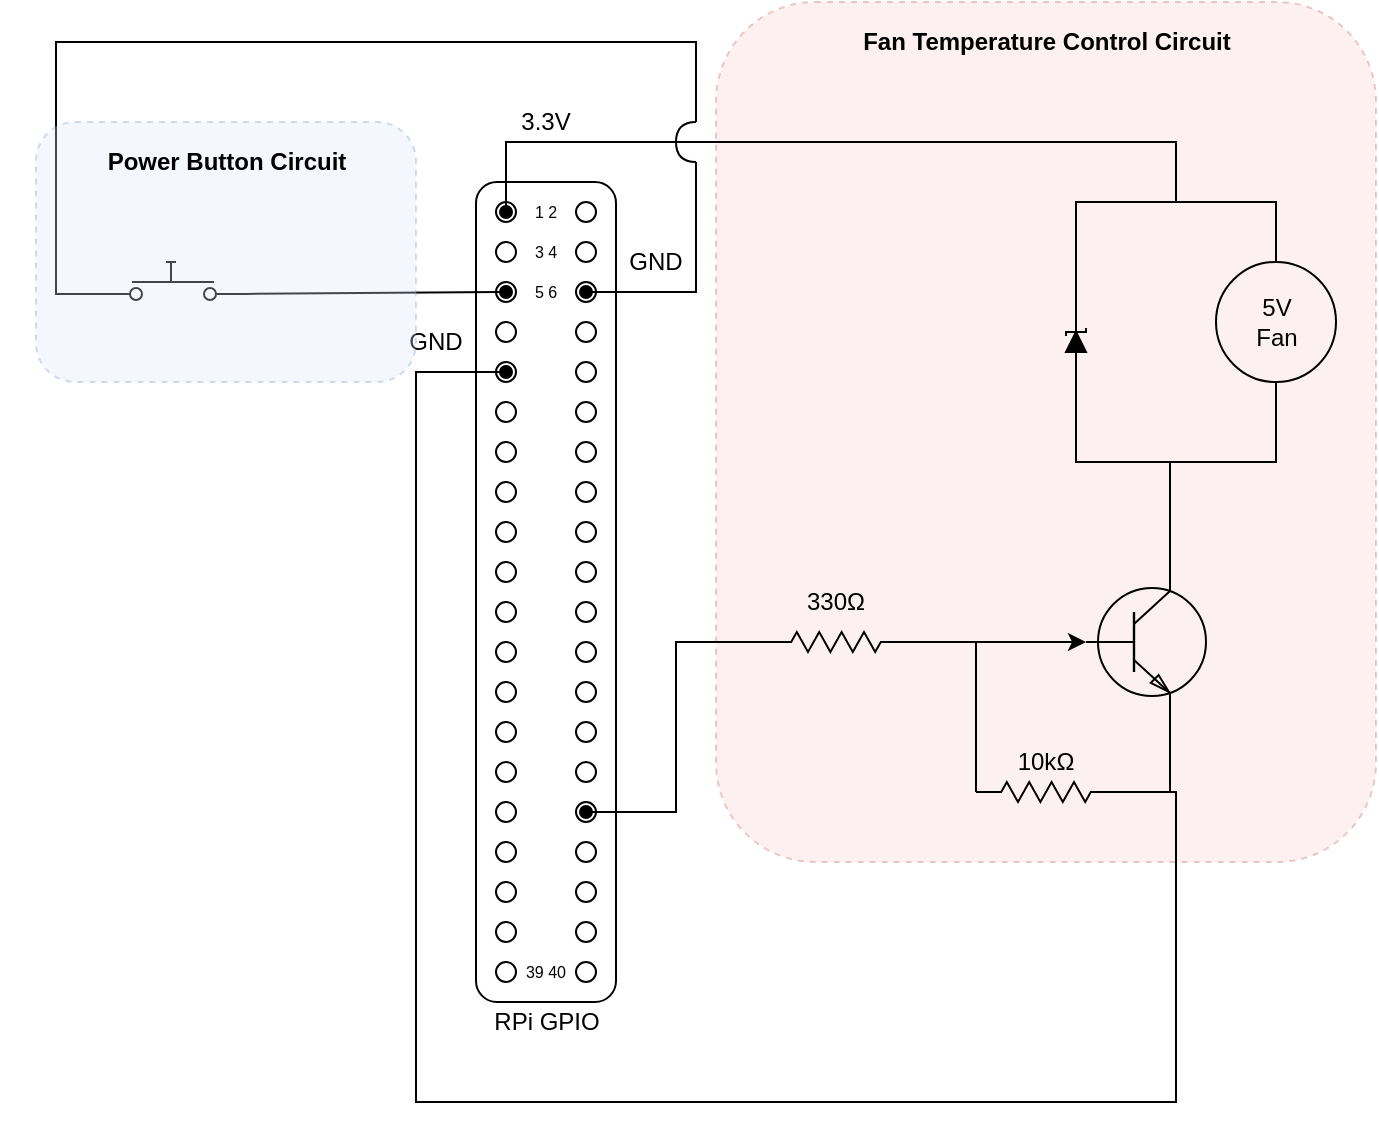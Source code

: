 <mxfile version="12.9.8" type="github">
  <diagram id="FhUG5yOLKPiZGJxMvntu" name="Page-1">
    <mxGraphModel dx="1646" dy="547" grid="1" gridSize="10" guides="1" tooltips="1" connect="1" arrows="1" fold="1" page="1" pageScale="1" pageWidth="850" pageHeight="1100" math="0" shadow="0">
      <root>
        <mxCell id="0" />
        <mxCell id="1" parent="0" />
        <mxCell id="c69NIbmtJzfZCHrmtaf6-67" value="" style="rounded=1;whiteSpace=wrap;html=1;dashed=1;opacity=30;fillColor=#f8cecc;strokeColor=#b85450;" vertex="1" parent="1">
          <mxGeometry x="340" y="20" width="330" height="430" as="geometry" />
        </mxCell>
        <mxCell id="1qNiVQ7OKmHI7tW8qwsi-7" style="edgeStyle=none;rounded=0;orthogonalLoop=1;jettySize=auto;html=1;exitX=0.5;exitY=0;exitDx=0;exitDy=0;entryX=1;entryY=0.5;entryDx=0;entryDy=0;entryPerimeter=0;endArrow=none;endFill=0;" parent="1" source="1qNiVQ7OKmHI7tW8qwsi-1" target="1qNiVQ7OKmHI7tW8qwsi-6" edge="1">
          <mxGeometry relative="1" as="geometry">
            <mxPoint x="620" y="120" as="targetPoint" />
            <Array as="points">
              <mxPoint x="620" y="120" />
              <mxPoint x="520" y="120" />
            </Array>
          </mxGeometry>
        </mxCell>
        <mxCell id="1qNiVQ7OKmHI7tW8qwsi-8" style="edgeStyle=none;rounded=0;orthogonalLoop=1;jettySize=auto;html=1;exitX=0.5;exitY=1;exitDx=0;exitDy=0;endArrow=none;endFill=0;entryX=0;entryY=0.5;entryDx=0;entryDy=0;entryPerimeter=0;" parent="1" source="1qNiVQ7OKmHI7tW8qwsi-1" target="1qNiVQ7OKmHI7tW8qwsi-6" edge="1">
          <mxGeometry relative="1" as="geometry">
            <mxPoint x="620" y="250" as="targetPoint" />
            <Array as="points">
              <mxPoint x="620" y="250" />
              <mxPoint x="520" y="250" />
            </Array>
          </mxGeometry>
        </mxCell>
        <mxCell id="1qNiVQ7OKmHI7tW8qwsi-1" value="&lt;div style=&quot;font-size: 12px&quot;&gt;&lt;font style=&quot;font-size: 12px&quot;&gt;5V&lt;/font&gt;&lt;/div&gt;&lt;div style=&quot;font-size: 12px&quot;&gt;&lt;font style=&quot;font-size: 12px&quot;&gt;Fan&lt;/font&gt;&lt;br&gt;&lt;/div&gt;" style="verticalLabelPosition=middle;shadow=0;dashed=0;align=center;html=1;verticalAlign=middle;strokeWidth=1;shape=ellipse;aspect=fixed;fontSize=35;fillColor=none;" parent="1" vertex="1">
          <mxGeometry x="590" y="150" width="60" height="60" as="geometry" />
        </mxCell>
        <mxCell id="1qNiVQ7OKmHI7tW8qwsi-9" style="edgeStyle=none;rounded=0;orthogonalLoop=1;jettySize=auto;html=1;exitX=0.7;exitY=0;exitDx=0;exitDy=0;exitPerimeter=0;endArrow=none;endFill=0;" parent="1" source="1qNiVQ7OKmHI7tW8qwsi-2" edge="1">
          <mxGeometry relative="1" as="geometry">
            <mxPoint x="567" y="250" as="targetPoint" />
          </mxGeometry>
        </mxCell>
        <mxCell id="1qNiVQ7OKmHI7tW8qwsi-12" style="edgeStyle=none;rounded=0;orthogonalLoop=1;jettySize=auto;html=1;exitX=0.7;exitY=1;exitDx=0;exitDy=0;exitPerimeter=0;endArrow=none;endFill=0;entryX=1;entryY=0.5;entryDx=0;entryDy=0;entryPerimeter=0;" parent="1" source="1qNiVQ7OKmHI7tW8qwsi-2" target="1qNiVQ7OKmHI7tW8qwsi-10" edge="1">
          <mxGeometry relative="1" as="geometry">
            <mxPoint x="567" y="480" as="targetPoint" />
            <Array as="points">
              <mxPoint x="567" y="415" />
            </Array>
          </mxGeometry>
        </mxCell>
        <mxCell id="1qNiVQ7OKmHI7tW8qwsi-2" value="" style="verticalLabelPosition=bottom;shadow=0;dashed=0;align=center;html=1;verticalAlign=top;shape=mxgraph.electrical.transistors.npn_transistor_1;fillColor=none;" parent="1" vertex="1">
          <mxGeometry x="525" y="290" width="60" height="100" as="geometry" />
        </mxCell>
        <mxCell id="1qNiVQ7OKmHI7tW8qwsi-4" style="edgeStyle=orthogonalEdgeStyle;rounded=0;orthogonalLoop=1;jettySize=auto;html=1;entryX=0;entryY=0.5;entryDx=0;entryDy=0;entryPerimeter=0;" parent="1" source="1qNiVQ7OKmHI7tW8qwsi-3" target="1qNiVQ7OKmHI7tW8qwsi-2" edge="1">
          <mxGeometry relative="1" as="geometry" />
        </mxCell>
        <mxCell id="1qNiVQ7OKmHI7tW8qwsi-3" value="" style="pointerEvents=1;verticalLabelPosition=bottom;shadow=0;dashed=0;align=center;html=1;verticalAlign=top;shape=mxgraph.electrical.resistors.resistor_2;" parent="1" vertex="1">
          <mxGeometry x="365" y="335" width="70" height="10" as="geometry" />
        </mxCell>
        <mxCell id="1qNiVQ7OKmHI7tW8qwsi-5" value="330&lt;font size=&quot;1&quot;&gt;&lt;span style=&quot;font-weight: normal&quot;&gt;&lt;font style=&quot;font-size: 12px&quot;&gt;Ω&lt;/font&gt;&lt;/span&gt;&lt;/font&gt;" style="text;html=1;strokeColor=none;fillColor=none;align=center;verticalAlign=middle;whiteSpace=wrap;rounded=0;" parent="1" vertex="1">
          <mxGeometry x="380" y="310" width="40" height="20" as="geometry" />
        </mxCell>
        <mxCell id="1qNiVQ7OKmHI7tW8qwsi-6" value="" style="pointerEvents=1;fillColor=#000000;verticalLabelPosition=bottom;shadow=0;dashed=0;align=center;html=1;verticalAlign=top;shape=mxgraph.electrical.diodes.zener_diode_1;rotation=-90;" parent="1" vertex="1">
          <mxGeometry x="510" y="185" width="20" height="10" as="geometry" />
        </mxCell>
        <mxCell id="1qNiVQ7OKmHI7tW8qwsi-11" style="edgeStyle=none;rounded=0;orthogonalLoop=1;jettySize=auto;html=1;endArrow=none;endFill=0;exitX=0;exitY=0.5;exitDx=0;exitDy=0;exitPerimeter=0;" parent="1" source="1qNiVQ7OKmHI7tW8qwsi-10" edge="1">
          <mxGeometry relative="1" as="geometry">
            <mxPoint x="470" y="340" as="targetPoint" />
            <mxPoint x="440" y="415" as="sourcePoint" />
          </mxGeometry>
        </mxCell>
        <mxCell id="1qNiVQ7OKmHI7tW8qwsi-10" value="" style="pointerEvents=1;verticalLabelPosition=bottom;shadow=0;dashed=0;align=center;html=1;verticalAlign=top;shape=mxgraph.electrical.resistors.resistor_2;" parent="1" vertex="1">
          <mxGeometry x="470" y="410" width="70" height="10" as="geometry" />
        </mxCell>
        <mxCell id="c69NIbmtJzfZCHrmtaf6-1" value="" style="rounded=1;whiteSpace=wrap;html=1;" vertex="1" parent="1">
          <mxGeometry x="220" y="110" width="70" height="410" as="geometry" />
        </mxCell>
        <mxCell id="c69NIbmtJzfZCHrmtaf6-2" value="" style="ellipse;whiteSpace=wrap;html=1;aspect=fixed;" vertex="1" parent="1">
          <mxGeometry x="230" y="120" width="10" height="10" as="geometry" />
        </mxCell>
        <mxCell id="c69NIbmtJzfZCHrmtaf6-3" value="" style="ellipse;whiteSpace=wrap;html=1;aspect=fixed;" vertex="1" parent="1">
          <mxGeometry x="270" y="120" width="10" height="10" as="geometry" />
        </mxCell>
        <mxCell id="c69NIbmtJzfZCHrmtaf6-4" value="" style="ellipse;whiteSpace=wrap;html=1;aspect=fixed;" vertex="1" parent="1">
          <mxGeometry x="230" y="140" width="10" height="10" as="geometry" />
        </mxCell>
        <mxCell id="c69NIbmtJzfZCHrmtaf6-5" value="" style="ellipse;whiteSpace=wrap;html=1;aspect=fixed;" vertex="1" parent="1">
          <mxGeometry x="270" y="140" width="10" height="10" as="geometry" />
        </mxCell>
        <mxCell id="c69NIbmtJzfZCHrmtaf6-6" value="" style="ellipse;whiteSpace=wrap;html=1;aspect=fixed;" vertex="1" parent="1">
          <mxGeometry x="230" y="160" width="10" height="10" as="geometry" />
        </mxCell>
        <mxCell id="c69NIbmtJzfZCHrmtaf6-7" value="" style="ellipse;whiteSpace=wrap;html=1;aspect=fixed;" vertex="1" parent="1">
          <mxGeometry x="270" y="160" width="10" height="10" as="geometry" />
        </mxCell>
        <mxCell id="c69NIbmtJzfZCHrmtaf6-8" value="" style="ellipse;whiteSpace=wrap;html=1;aspect=fixed;" vertex="1" parent="1">
          <mxGeometry x="230" y="180" width="10" height="10" as="geometry" />
        </mxCell>
        <mxCell id="c69NIbmtJzfZCHrmtaf6-9" value="" style="ellipse;whiteSpace=wrap;html=1;aspect=fixed;" vertex="1" parent="1">
          <mxGeometry x="270" y="180" width="10" height="10" as="geometry" />
        </mxCell>
        <mxCell id="c69NIbmtJzfZCHrmtaf6-10" value="" style="ellipse;whiteSpace=wrap;html=1;aspect=fixed;" vertex="1" parent="1">
          <mxGeometry x="230" y="200" width="10" height="10" as="geometry" />
        </mxCell>
        <mxCell id="c69NIbmtJzfZCHrmtaf6-11" value="" style="ellipse;whiteSpace=wrap;html=1;aspect=fixed;" vertex="1" parent="1">
          <mxGeometry x="270" y="200" width="10" height="10" as="geometry" />
        </mxCell>
        <mxCell id="c69NIbmtJzfZCHrmtaf6-12" value="" style="ellipse;whiteSpace=wrap;html=1;aspect=fixed;" vertex="1" parent="1">
          <mxGeometry x="230" y="220" width="10" height="10" as="geometry" />
        </mxCell>
        <mxCell id="c69NIbmtJzfZCHrmtaf6-13" value="" style="ellipse;whiteSpace=wrap;html=1;aspect=fixed;" vertex="1" parent="1">
          <mxGeometry x="270" y="220" width="10" height="10" as="geometry" />
        </mxCell>
        <mxCell id="c69NIbmtJzfZCHrmtaf6-14" value="" style="ellipse;whiteSpace=wrap;html=1;aspect=fixed;" vertex="1" parent="1">
          <mxGeometry x="230" y="240" width="10" height="10" as="geometry" />
        </mxCell>
        <mxCell id="c69NIbmtJzfZCHrmtaf6-15" value="" style="ellipse;whiteSpace=wrap;html=1;aspect=fixed;" vertex="1" parent="1">
          <mxGeometry x="270" y="240" width="10" height="10" as="geometry" />
        </mxCell>
        <mxCell id="c69NIbmtJzfZCHrmtaf6-16" value="" style="ellipse;whiteSpace=wrap;html=1;aspect=fixed;" vertex="1" parent="1">
          <mxGeometry x="230" y="260" width="10" height="10" as="geometry" />
        </mxCell>
        <mxCell id="c69NIbmtJzfZCHrmtaf6-17" value="" style="ellipse;whiteSpace=wrap;html=1;aspect=fixed;" vertex="1" parent="1">
          <mxGeometry x="270" y="260" width="10" height="10" as="geometry" />
        </mxCell>
        <mxCell id="c69NIbmtJzfZCHrmtaf6-18" value="" style="ellipse;whiteSpace=wrap;html=1;aspect=fixed;" vertex="1" parent="1">
          <mxGeometry x="230" y="280" width="10" height="10" as="geometry" />
        </mxCell>
        <mxCell id="c69NIbmtJzfZCHrmtaf6-19" value="" style="ellipse;whiteSpace=wrap;html=1;aspect=fixed;" vertex="1" parent="1">
          <mxGeometry x="270" y="280" width="10" height="10" as="geometry" />
        </mxCell>
        <mxCell id="c69NIbmtJzfZCHrmtaf6-20" value="" style="ellipse;whiteSpace=wrap;html=1;aspect=fixed;" vertex="1" parent="1">
          <mxGeometry x="230" y="300" width="10" height="10" as="geometry" />
        </mxCell>
        <mxCell id="c69NIbmtJzfZCHrmtaf6-21" value="" style="ellipse;whiteSpace=wrap;html=1;aspect=fixed;" vertex="1" parent="1">
          <mxGeometry x="270" y="300" width="10" height="10" as="geometry" />
        </mxCell>
        <mxCell id="c69NIbmtJzfZCHrmtaf6-22" value="" style="ellipse;whiteSpace=wrap;html=1;aspect=fixed;" vertex="1" parent="1">
          <mxGeometry x="230" y="320" width="10" height="10" as="geometry" />
        </mxCell>
        <mxCell id="c69NIbmtJzfZCHrmtaf6-23" value="" style="ellipse;whiteSpace=wrap;html=1;aspect=fixed;" vertex="1" parent="1">
          <mxGeometry x="270" y="320" width="10" height="10" as="geometry" />
        </mxCell>
        <mxCell id="c69NIbmtJzfZCHrmtaf6-24" value="" style="ellipse;whiteSpace=wrap;html=1;aspect=fixed;" vertex="1" parent="1">
          <mxGeometry x="230" y="340" width="10" height="10" as="geometry" />
        </mxCell>
        <mxCell id="c69NIbmtJzfZCHrmtaf6-25" value="" style="ellipse;whiteSpace=wrap;html=1;aspect=fixed;" vertex="1" parent="1">
          <mxGeometry x="270" y="340" width="10" height="10" as="geometry" />
        </mxCell>
        <mxCell id="c69NIbmtJzfZCHrmtaf6-26" value="" style="ellipse;whiteSpace=wrap;html=1;aspect=fixed;" vertex="1" parent="1">
          <mxGeometry x="230" y="360" width="10" height="10" as="geometry" />
        </mxCell>
        <mxCell id="c69NIbmtJzfZCHrmtaf6-27" value="" style="ellipse;whiteSpace=wrap;html=1;aspect=fixed;" vertex="1" parent="1">
          <mxGeometry x="270" y="360" width="10" height="10" as="geometry" />
        </mxCell>
        <mxCell id="c69NIbmtJzfZCHrmtaf6-28" value="" style="ellipse;whiteSpace=wrap;html=1;aspect=fixed;" vertex="1" parent="1">
          <mxGeometry x="230" y="380" width="10" height="10" as="geometry" />
        </mxCell>
        <mxCell id="c69NIbmtJzfZCHrmtaf6-29" value="" style="ellipse;whiteSpace=wrap;html=1;aspect=fixed;" vertex="1" parent="1">
          <mxGeometry x="270" y="380" width="10" height="10" as="geometry" />
        </mxCell>
        <mxCell id="c69NIbmtJzfZCHrmtaf6-30" value="" style="ellipse;whiteSpace=wrap;html=1;aspect=fixed;" vertex="1" parent="1">
          <mxGeometry x="230" y="400" width="10" height="10" as="geometry" />
        </mxCell>
        <mxCell id="c69NIbmtJzfZCHrmtaf6-31" value="" style="ellipse;whiteSpace=wrap;html=1;aspect=fixed;" vertex="1" parent="1">
          <mxGeometry x="270" y="400" width="10" height="10" as="geometry" />
        </mxCell>
        <mxCell id="c69NIbmtJzfZCHrmtaf6-32" value="" style="ellipse;whiteSpace=wrap;html=1;aspect=fixed;" vertex="1" parent="1">
          <mxGeometry x="230" y="420" width="10" height="10" as="geometry" />
        </mxCell>
        <mxCell id="c69NIbmtJzfZCHrmtaf6-33" value="" style="ellipse;whiteSpace=wrap;html=1;aspect=fixed;" vertex="1" parent="1">
          <mxGeometry x="270" y="420" width="10" height="10" as="geometry" />
        </mxCell>
        <mxCell id="c69NIbmtJzfZCHrmtaf6-34" value="" style="ellipse;whiteSpace=wrap;html=1;aspect=fixed;" vertex="1" parent="1">
          <mxGeometry x="230" y="440" width="10" height="10" as="geometry" />
        </mxCell>
        <mxCell id="c69NIbmtJzfZCHrmtaf6-35" value="" style="ellipse;whiteSpace=wrap;html=1;aspect=fixed;" vertex="1" parent="1">
          <mxGeometry x="270" y="440" width="10" height="10" as="geometry" />
        </mxCell>
        <mxCell id="c69NIbmtJzfZCHrmtaf6-36" value="" style="ellipse;whiteSpace=wrap;html=1;aspect=fixed;" vertex="1" parent="1">
          <mxGeometry x="230" y="460" width="10" height="10" as="geometry" />
        </mxCell>
        <mxCell id="c69NIbmtJzfZCHrmtaf6-37" value="" style="ellipse;whiteSpace=wrap;html=1;aspect=fixed;" vertex="1" parent="1">
          <mxGeometry x="270" y="460" width="10" height="10" as="geometry" />
        </mxCell>
        <mxCell id="c69NIbmtJzfZCHrmtaf6-38" value="" style="ellipse;whiteSpace=wrap;html=1;aspect=fixed;" vertex="1" parent="1">
          <mxGeometry x="230" y="480" width="10" height="10" as="geometry" />
        </mxCell>
        <mxCell id="c69NIbmtJzfZCHrmtaf6-39" value="" style="ellipse;whiteSpace=wrap;html=1;aspect=fixed;" vertex="1" parent="1">
          <mxGeometry x="270" y="480" width="10" height="10" as="geometry" />
        </mxCell>
        <mxCell id="c69NIbmtJzfZCHrmtaf6-40" value="" style="ellipse;whiteSpace=wrap;html=1;aspect=fixed;" vertex="1" parent="1">
          <mxGeometry x="230" y="500" width="10" height="10" as="geometry" />
        </mxCell>
        <mxCell id="c69NIbmtJzfZCHrmtaf6-41" value="" style="ellipse;whiteSpace=wrap;html=1;aspect=fixed;" vertex="1" parent="1">
          <mxGeometry x="270" y="500" width="10" height="10" as="geometry" />
        </mxCell>
        <mxCell id="c69NIbmtJzfZCHrmtaf6-47" style="edgeStyle=none;rounded=0;orthogonalLoop=1;jettySize=auto;html=1;exitX=1;exitY=0.5;exitDx=0;exitDy=0;entryX=1;entryY=0.5;entryDx=0;entryDy=0;endArrow=none;endFill=0;" edge="1" parent="1" target="c69NIbmtJzfZCHrmtaf6-3">
          <mxGeometry relative="1" as="geometry">
            <mxPoint x="280" y="125" as="sourcePoint" />
          </mxGeometry>
        </mxCell>
        <mxCell id="c69NIbmtJzfZCHrmtaf6-42" value="&lt;div style=&quot;font-size: 8px&quot; align=&quot;center&quot;&gt;&lt;font style=&quot;font-size: 8px&quot;&gt;1 2&lt;/font&gt;&lt;/div&gt;" style="text;html=1;strokeColor=none;fillColor=none;align=center;verticalAlign=middle;whiteSpace=wrap;rounded=0;" vertex="1" parent="1">
          <mxGeometry x="235" y="115" width="40" height="20" as="geometry" />
        </mxCell>
        <mxCell id="c69NIbmtJzfZCHrmtaf6-43" value="&lt;div style=&quot;font-size: 8px&quot; align=&quot;center&quot;&gt;&lt;font style=&quot;font-size: 8px&quot;&gt;3 4&lt;br&gt;&lt;/font&gt;&lt;/div&gt;" style="text;html=1;strokeColor=none;fillColor=none;align=center;verticalAlign=middle;whiteSpace=wrap;rounded=0;" vertex="1" parent="1">
          <mxGeometry x="235" y="135" width="40" height="20" as="geometry" />
        </mxCell>
        <mxCell id="c69NIbmtJzfZCHrmtaf6-44" value="&lt;div style=&quot;font-size: 8px&quot; align=&quot;center&quot;&gt;&lt;font style=&quot;font-size: 8px&quot;&gt;39 40&lt;br&gt;&lt;/font&gt;&lt;/div&gt;" style="text;html=1;strokeColor=none;fillColor=none;align=center;verticalAlign=middle;whiteSpace=wrap;rounded=0;" vertex="1" parent="1">
          <mxGeometry x="235" y="495" width="40" height="20" as="geometry" />
        </mxCell>
        <mxCell id="c69NIbmtJzfZCHrmtaf6-48" style="edgeStyle=none;rounded=0;orthogonalLoop=1;jettySize=auto;html=1;exitX=1;exitY=0.5;exitDx=0;exitDy=0;exitPerimeter=0;entryX=0;entryY=0.5;entryDx=0;entryDy=0;endArrow=oval;endFill=1;strokeWidth=1;startSize=8;" edge="1" parent="1" source="1qNiVQ7OKmHI7tW8qwsi-6" target="c69NIbmtJzfZCHrmtaf6-42">
          <mxGeometry relative="1" as="geometry">
            <Array as="points">
              <mxPoint x="520" y="120" />
              <mxPoint x="570" y="120" />
              <mxPoint x="570" y="90" />
              <mxPoint x="235" y="90" />
            </Array>
          </mxGeometry>
        </mxCell>
        <mxCell id="c69NIbmtJzfZCHrmtaf6-49" style="edgeStyle=none;rounded=0;orthogonalLoop=1;jettySize=auto;html=1;exitX=1;exitY=0.5;exitDx=0;exitDy=0;exitPerimeter=0;startSize=8;endArrow=oval;endFill=1;strokeWidth=1;" edge="1" parent="1" source="1qNiVQ7OKmHI7tW8qwsi-10">
          <mxGeometry relative="1" as="geometry">
            <mxPoint x="235" y="205" as="targetPoint" />
            <Array as="points">
              <mxPoint x="570" y="415" />
              <mxPoint x="570" y="570" />
              <mxPoint x="190" y="570" />
              <mxPoint x="190" y="205" />
            </Array>
          </mxGeometry>
        </mxCell>
        <mxCell id="c69NIbmtJzfZCHrmtaf6-50" value="GND" style="text;html=1;strokeColor=none;fillColor=none;align=center;verticalAlign=middle;whiteSpace=wrap;rounded=0;" vertex="1" parent="1">
          <mxGeometry x="180" y="180" width="40" height="20" as="geometry" />
        </mxCell>
        <mxCell id="c69NIbmtJzfZCHrmtaf6-51" value="3.3V" style="text;html=1;strokeColor=none;fillColor=none;align=center;verticalAlign=middle;whiteSpace=wrap;rounded=0;" vertex="1" parent="1">
          <mxGeometry x="235" y="70" width="40" height="20" as="geometry" />
        </mxCell>
        <mxCell id="c69NIbmtJzfZCHrmtaf6-52" value="10k&lt;font size=&quot;1&quot;&gt;&lt;span style=&quot;font-weight: normal&quot;&gt;&lt;font style=&quot;font-size: 12px&quot;&gt;Ω&lt;/font&gt;&lt;/span&gt;&lt;/font&gt;" style="text;html=1;strokeColor=none;fillColor=none;align=center;verticalAlign=middle;whiteSpace=wrap;rounded=0;" vertex="1" parent="1">
          <mxGeometry x="485" y="390" width="40" height="20" as="geometry" />
        </mxCell>
        <mxCell id="c69NIbmtJzfZCHrmtaf6-53" style="edgeStyle=none;rounded=0;orthogonalLoop=1;jettySize=auto;html=1;exitX=0;exitY=0.5;exitDx=0;exitDy=0;exitPerimeter=0;startSize=8;endArrow=oval;endFill=1;strokeWidth=1;" edge="1" parent="1" source="1qNiVQ7OKmHI7tW8qwsi-3">
          <mxGeometry relative="1" as="geometry">
            <mxPoint x="275" y="425" as="targetPoint" />
            <Array as="points">
              <mxPoint x="320" y="340" />
              <mxPoint x="320" y="425" />
            </Array>
          </mxGeometry>
        </mxCell>
        <mxCell id="c69NIbmtJzfZCHrmtaf6-55" value="RPi GPIO" style="text;html=1;strokeColor=none;fillColor=none;align=center;verticalAlign=middle;whiteSpace=wrap;rounded=0;" vertex="1" parent="1">
          <mxGeometry x="222.5" y="520" width="65" height="20" as="geometry" />
        </mxCell>
        <mxCell id="c69NIbmtJzfZCHrmtaf6-59" style="edgeStyle=none;rounded=0;orthogonalLoop=1;jettySize=auto;html=1;exitX=0;exitY=0.84;exitDx=0;exitDy=0;exitPerimeter=0;startSize=8;endArrow=none;endFill=0;strokeWidth=1;" edge="1" parent="1" source="c69NIbmtJzfZCHrmtaf6-56">
          <mxGeometry relative="1" as="geometry">
            <mxPoint x="330" y="80" as="targetPoint" />
            <Array as="points">
              <mxPoint x="10" y="166" />
              <mxPoint x="10" y="40" />
              <mxPoint x="330" y="40" />
            </Array>
          </mxGeometry>
        </mxCell>
        <mxCell id="c69NIbmtJzfZCHrmtaf6-65" style="edgeStyle=none;rounded=0;orthogonalLoop=1;jettySize=auto;html=1;exitX=1;exitY=0.84;exitDx=0;exitDy=0;exitPerimeter=0;entryX=0;entryY=0.5;entryDx=0;entryDy=0;startArrow=none;startFill=0;startSize=8;endArrow=oval;endFill=1;strokeWidth=1;" edge="1" parent="1" source="c69NIbmtJzfZCHrmtaf6-56" target="c69NIbmtJzfZCHrmtaf6-63">
          <mxGeometry relative="1" as="geometry" />
        </mxCell>
        <mxCell id="c69NIbmtJzfZCHrmtaf6-56" value="" style="pointerEvents=1;verticalLabelPosition=bottom;shadow=0;dashed=0;align=center;html=1;verticalAlign=top;shape=mxgraph.electrical.electro-mechanical.push_switch_no;" vertex="1" parent="1">
          <mxGeometry x="30" y="150" width="75" height="19" as="geometry" />
        </mxCell>
        <mxCell id="c69NIbmtJzfZCHrmtaf6-58" value="" style="curved=1;endArrow=none;html=1;strokeWidth=1;endFill=0;" edge="1" parent="1">
          <mxGeometry width="50" height="50" relative="1" as="geometry">
            <mxPoint x="330" y="100" as="sourcePoint" />
            <mxPoint x="330" y="80" as="targetPoint" />
            <Array as="points">
              <mxPoint x="320" y="100" />
              <mxPoint x="320" y="80" />
            </Array>
          </mxGeometry>
        </mxCell>
        <mxCell id="c69NIbmtJzfZCHrmtaf6-63" value="&lt;div style=&quot;font-size: 8px&quot; align=&quot;center&quot;&gt;&lt;font style=&quot;font-size: 8px&quot;&gt;5 6&lt;br&gt;&lt;/font&gt;&lt;/div&gt;" style="text;html=1;strokeColor=none;fillColor=none;align=center;verticalAlign=middle;whiteSpace=wrap;rounded=0;" vertex="1" parent="1">
          <mxGeometry x="235" y="155" width="40" height="20" as="geometry" />
        </mxCell>
        <mxCell id="c69NIbmtJzfZCHrmtaf6-64" value="GND" style="text;html=1;strokeColor=none;fillColor=none;align=center;verticalAlign=middle;whiteSpace=wrap;rounded=0;" vertex="1" parent="1">
          <mxGeometry x="290" y="140" width="40" height="20" as="geometry" />
        </mxCell>
        <mxCell id="c69NIbmtJzfZCHrmtaf6-66" value="" style="endArrow=oval;html=1;strokeWidth=1;endFill=1;entryX=1;entryY=0.5;entryDx=0;entryDy=0;rounded=0;" edge="1" parent="1" target="c69NIbmtJzfZCHrmtaf6-63">
          <mxGeometry width="50" height="50" relative="1" as="geometry">
            <mxPoint x="330" y="100" as="sourcePoint" />
            <mxPoint x="340" y="260" as="targetPoint" />
            <Array as="points">
              <mxPoint x="330" y="165" />
            </Array>
          </mxGeometry>
        </mxCell>
        <mxCell id="c69NIbmtJzfZCHrmtaf6-68" value="" style="rounded=1;whiteSpace=wrap;html=1;dashed=1;opacity=30;fillColor=#dae8fc;strokeColor=#6c8ebf;" vertex="1" parent="1">
          <mxGeometry y="80" width="190" height="130" as="geometry" />
        </mxCell>
        <mxCell id="c69NIbmtJzfZCHrmtaf6-69" value="&lt;b&gt;Fan Temperature Control Circuit&lt;/b&gt;" style="text;html=1;strokeColor=none;fillColor=none;align=center;verticalAlign=middle;whiteSpace=wrap;rounded=0;" vertex="1" parent="1">
          <mxGeometry x="392.5" y="30" width="225" height="20" as="geometry" />
        </mxCell>
        <mxCell id="c69NIbmtJzfZCHrmtaf6-70" value="&lt;b&gt;Power Button Circuit&lt;br&gt;&lt;/b&gt;" style="text;html=1;strokeColor=none;fillColor=none;align=center;verticalAlign=middle;whiteSpace=wrap;rounded=0;" vertex="1" parent="1">
          <mxGeometry x="-17.5" y="90" width="225" height="20" as="geometry" />
        </mxCell>
      </root>
    </mxGraphModel>
  </diagram>
</mxfile>
